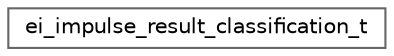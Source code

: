 digraph "Graphical Class Hierarchy"
{
 // LATEX_PDF_SIZE
  bgcolor="transparent";
  edge [fontname=Helvetica,fontsize=10,labelfontname=Helvetica,labelfontsize=10];
  node [fontname=Helvetica,fontsize=10,shape=box,height=0.2,width=0.4];
  rankdir="LR";
  Node0 [id="Node000000",label="ei_impulse_result_classification_t",height=0.2,width=0.4,color="grey40", fillcolor="white", style="filled",URL="$structei__impulse__result__classification__t.html",tooltip="Holds the output of inference, anomaly results, and timing information."];
}
